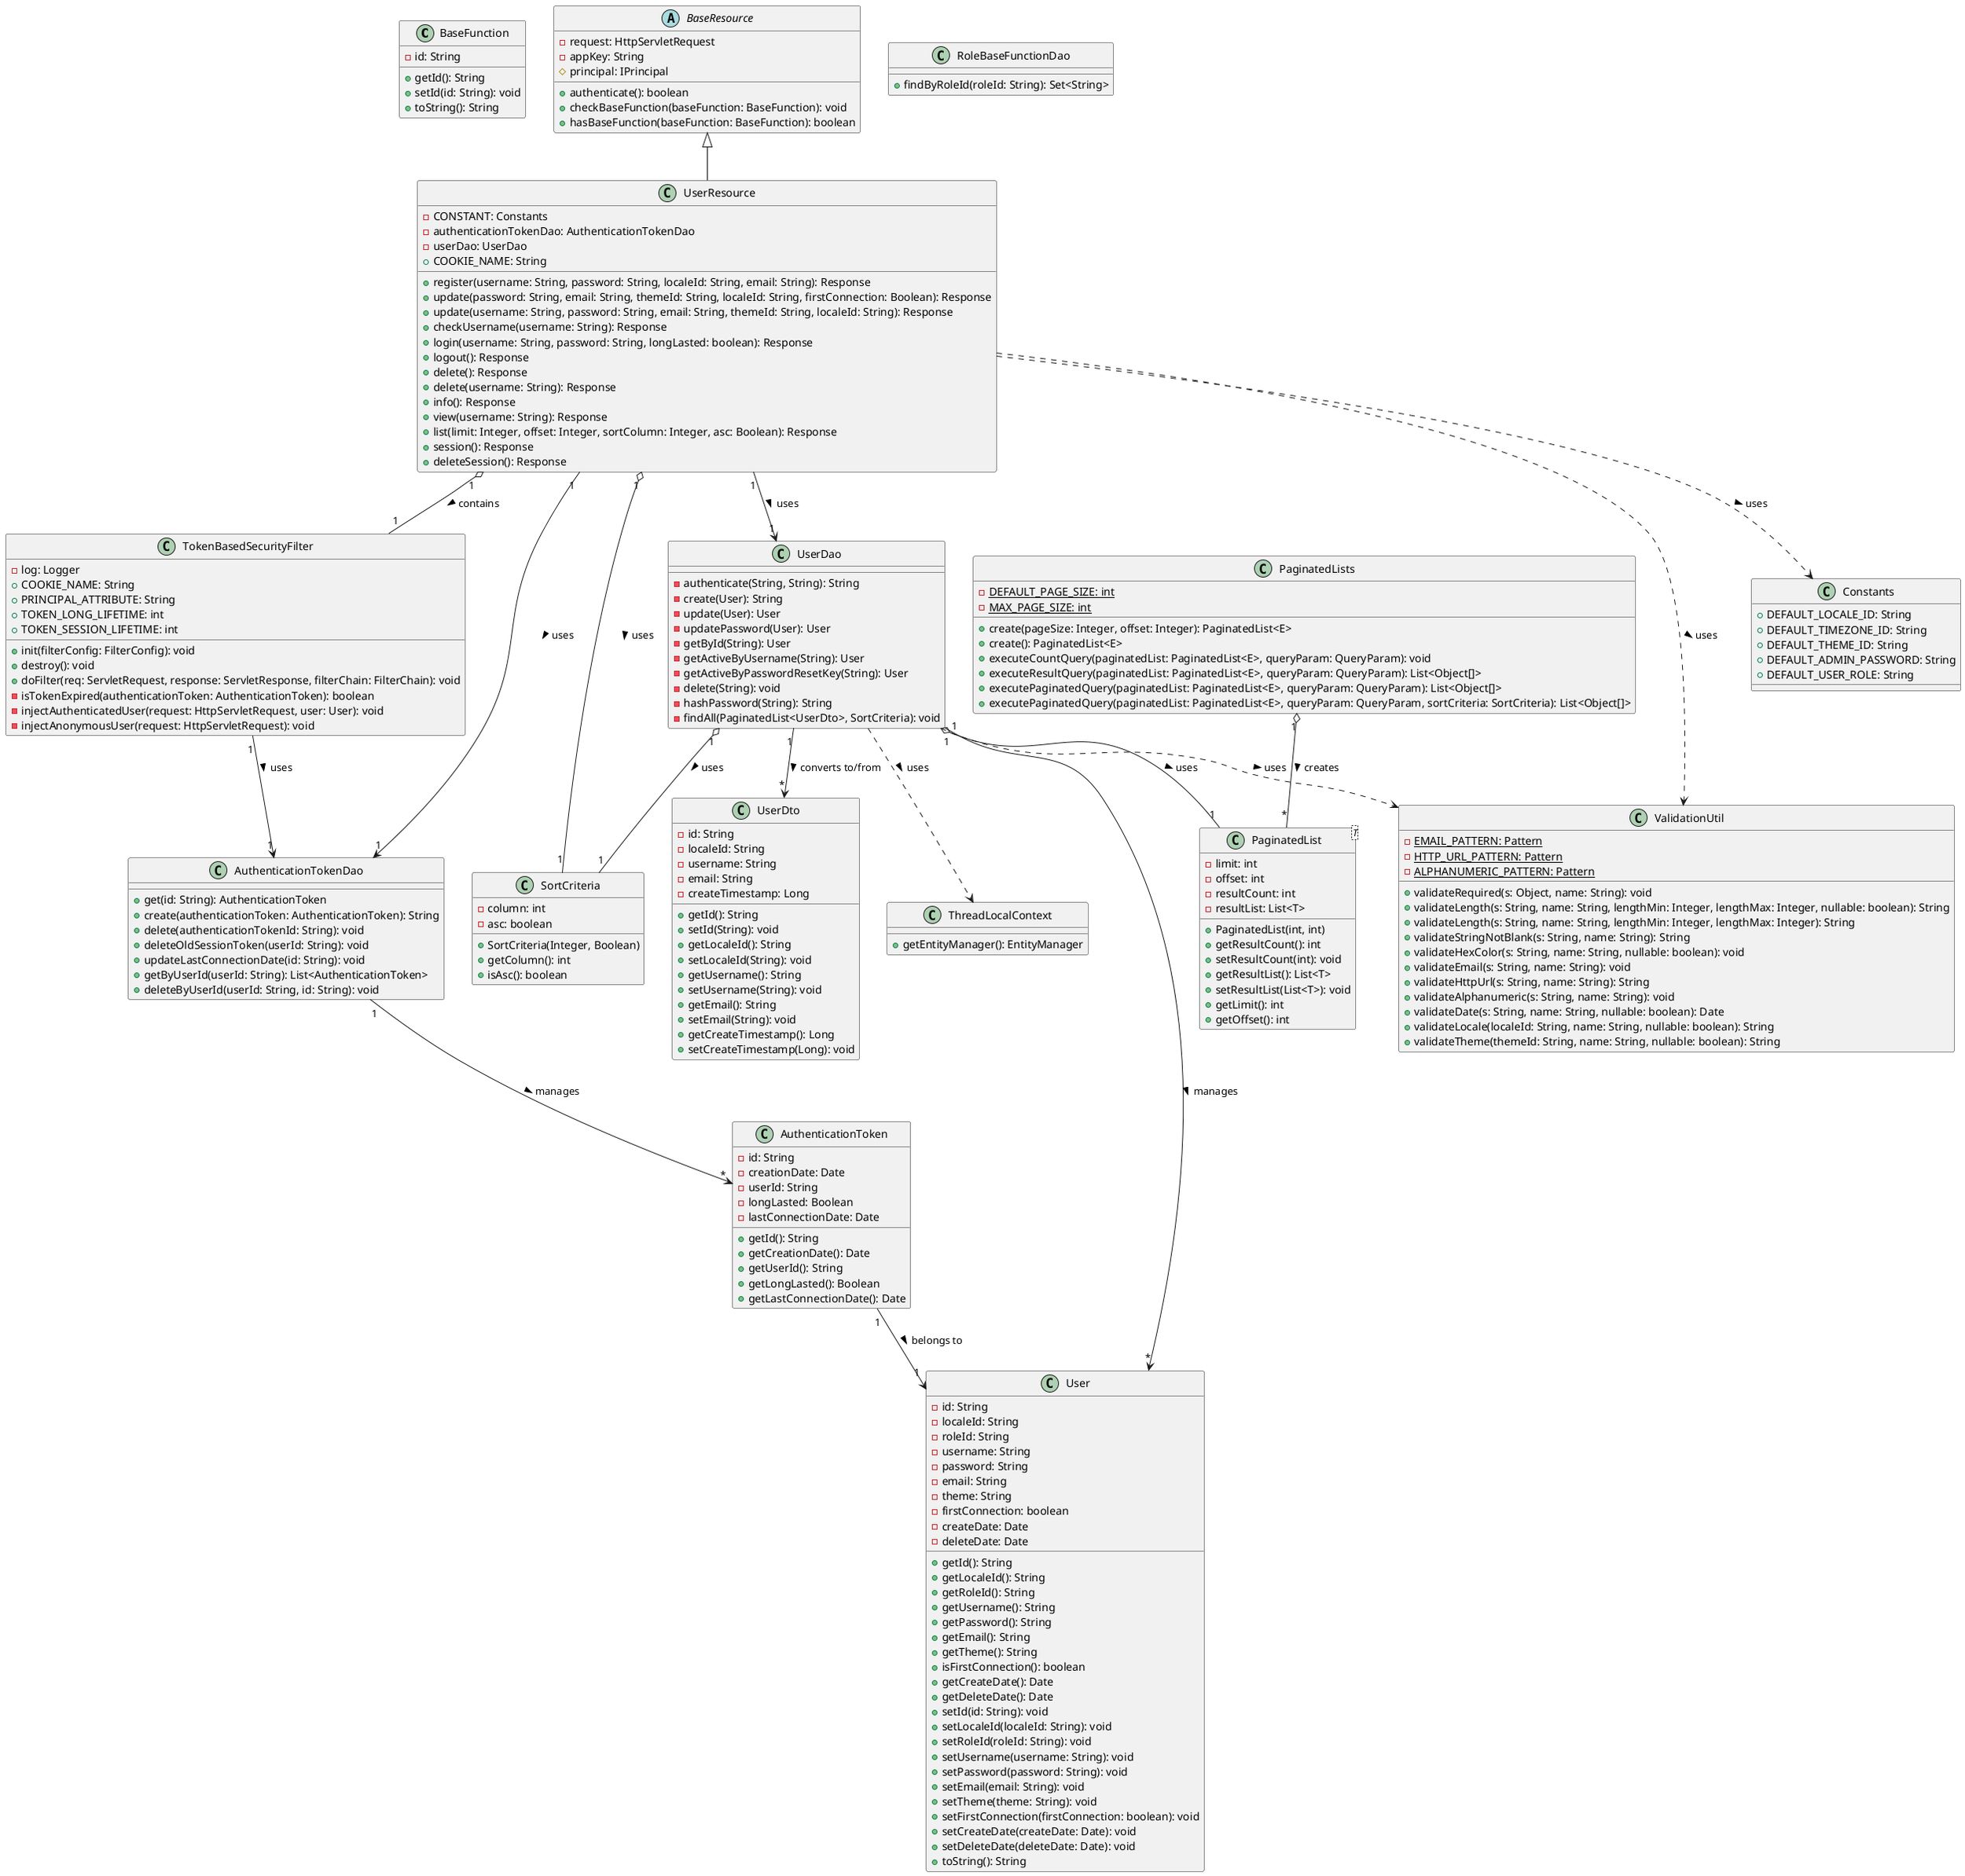 @startuml User

class BaseFunction {
    - id: String
    + getId(): String
    + setId(id: String): void
    + toString(): String
}

abstract class BaseResource {
    - request: HttpServletRequest
    - appKey: String
    # principal: IPrincipal
    + authenticate(): boolean
    + checkBaseFunction(baseFunction: BaseFunction): void
    + hasBaseFunction(baseFunction: BaseFunction): boolean
}

class User {
  - id: String
  - localeId: String
  - roleId: String
  - username: String
  - password: String
  - email: String
  - theme: String
  - firstConnection: boolean
  - createDate: Date
  - deleteDate: Date
  + getId(): String
  + getLocaleId(): String
  + getRoleId(): String
  + getUsername(): String
  + getPassword(): String
  + getEmail(): String
  + getTheme(): String
  + isFirstConnection(): boolean
  + getCreateDate(): Date
  + getDeleteDate(): Date
  + setId(id: String): void
  + setLocaleId(localeId: String): void
  + setRoleId(roleId: String): void
  + setUsername(username: String): void
  + setPassword(password: String): void
  + setEmail(email: String): void
  + setTheme(theme: String): void
  + setFirstConnection(firstConnection: boolean): void
  + setCreateDate(createDate: Date): void
  + setDeleteDate(deleteDate: Date): void
  + toString(): String
}

class UserDao {
  - authenticate(String, String): String
  - create(User): String
  - update(User): User
  - updatePassword(User): User
  - getById(String): User
  - getActiveByUsername(String): User
  - getActiveByPasswordResetKey(String): User
  - delete(String): void
  - hashPassword(String): String
  - findAll(PaginatedList<UserDto>, SortCriteria): void
}

class UserDto {
  - id: String
  - localeId: String
  - username: String
  - email: String
  - createTimestamp: Long

  + getId(): String
  + setId(String): void
  + getLocaleId(): String
  + setLocaleId(String): void
  + getUsername(): String
  + setUsername(String): void
  + getEmail(): String
  + setEmail(String): void
  + getCreateTimestamp(): Long
  + setCreateTimestamp(Long): void
}

class AuthenticationTokenDao {
    +get(id: String): AuthenticationToken
    +create(authenticationToken: AuthenticationToken): String
    +delete(authenticationTokenId: String): void
    +deleteOldSessionToken(userId: String): void
    +updateLastConnectionDate(id: String): void
    +getByUserId(userId: String): List<AuthenticationToken>
    +deleteByUserId(userId: String, id: String): void
}

class AuthenticationToken {
    -id: String
    -creationDate: Date
    -userId: String
    -longLasted: Boolean
    -lastConnectionDate: Date
    +getId(): String
    +getCreationDate(): Date
    +getUserId(): String
    +getLongLasted(): Boolean
    +getLastConnectionDate(): Date
}

class RoleBaseFunctionDao {
    +findByRoleId(roleId: String): Set<String>
}

class ThreadLocalContext {
    +getEntityManager(): EntityManager
}

class ValidationUtil {
  {static} -EMAIL_PATTERN: Pattern
  {static} -HTTP_URL_PATTERN: Pattern
  {static} -ALPHANUMERIC_PATTERN: Pattern
  + validateRequired(s: Object, name: String): void
  + validateLength(s: String, name: String, lengthMin: Integer, lengthMax: Integer, nullable: boolean): String
  + validateLength(s: String, name: String, lengthMin: Integer, lengthMax: Integer): String
  + validateStringNotBlank(s: String, name: String): String
  + validateHexColor(s: String, name: String, nullable: boolean): void
  + validateEmail(s: String, name: String): void
  + validateHttpUrl(s: String, name: String): String
  + validateAlphanumeric(s: String, name: String): void
  + validateDate(s: String, name: String, nullable: boolean): Date
  + validateLocale(localeId: String, name: String, nullable: boolean): String
  + validateTheme(themeId: String, name: String, nullable: boolean): String
}

class TokenBasedSecurityFilter {
    -log: Logger
    +COOKIE_NAME: String
    +PRINCIPAL_ATTRIBUTE: String
    +TOKEN_LONG_LIFETIME: int
    +TOKEN_SESSION_LIFETIME: int
    +init(filterConfig: FilterConfig): void
    +destroy(): void
    +doFilter(req: ServletRequest, response: ServletResponse, filterChain: FilterChain): void
    -isTokenExpired(authenticationToken: AuthenticationToken): boolean
    -injectAuthenticatedUser(request: HttpServletRequest, user: User): void
    -injectAnonymousUser(request: HttpServletRequest): void
}

class SortCriteria {
  - column: int
  - asc: boolean

  + SortCriteria(Integer, Boolean)
  + getColumn(): int
  + isAsc(): boolean
}

class PaginatedList<T> {
  - limit: int
  - offset: int
  - resultCount: int
  - resultList: List<T>

  + PaginatedList(int, int)
  + getResultCount(): int
  + setResultCount(int): void
  + getResultList(): List<T>
  + setResultList(List<T>): void
  + getLimit(): int
  + getOffset(): int
}

class PaginatedLists {
    {static} -DEFAULT_PAGE_SIZE: int
    {static} -MAX_PAGE_SIZE: int
    + create(pageSize: Integer, offset: Integer): PaginatedList<E>
    + create(): PaginatedList<E>
    + executeCountQuery(paginatedList: PaginatedList<E>, queryParam: QueryParam): void
    + executeResultQuery(paginatedList: PaginatedList<E>, queryParam: QueryParam): List<Object[]>
    + executePaginatedQuery(paginatedList: PaginatedList<E>, queryParam: QueryParam): List<Object[]>
    + executePaginatedQuery(paginatedList: PaginatedList<E>, queryParam: QueryParam, sortCriteria: SortCriteria): List<Object[]>
}

class UserResource {
    -CONSTANT: Constants
    -authenticationTokenDao: AuthenticationTokenDao
    -userDao: UserDao
    +COOKIE_NAME: String
    +register(username: String, password: String, localeId: String, email: String): Response
    +update(password: String, email: String, themeId: String, localeId: String, firstConnection: Boolean): Response
    +update(username: String, password: String, email: String, themeId: String, localeId: String): Response
    +checkUsername(username: String): Response
    +login(username: String, password: String, longLasted: boolean): Response
    +logout(): Response
    +delete(): Response
    +delete(username: String): Response
    +info(): Response
    +view(username: String): Response
    +list(limit: Integer, offset: Integer, sortColumn: Integer, asc: Boolean): Response
    +session(): Response
    +deleteSession(): Response
}

class Constants {
    +DEFAULT_LOCALE_ID: String
    +DEFAULT_TIMEZONE_ID: String
    +DEFAULT_THEME_ID: String
    +DEFAULT_ADMIN_PASSWORD: String
    +DEFAULT_USER_ROLE: String
}

' Inheritance
BaseResource <|-- UserResource

' Associations
UserResource "1" --> "1" UserDao : uses >
UserResource "1" --> "1" AuthenticationTokenDao : uses >
UserDao "1" --> "*" User : manages >
AuthenticationTokenDao "1" --> "*" AuthenticationToken : manages >
AuthenticationToken "1" --> "1" User : belongs to >
UserDao "1" --> "*" UserDto : converts to/from >
UserResource ..> Constants : uses >
UserDao ..> ThreadLocalContext : uses >
UserDao ..> ValidationUtil : uses >
UserResource ..> ValidationUtil : uses >
TokenBasedSecurityFilter "1" --> "1" AuthenticationTokenDao : uses >

' Aggregations and Compositions
UserResource "1" o-- "1" TokenBasedSecurityFilter : contains >
PaginatedLists "1" o-- "*" PaginatedList : creates >
UserResource "1" o-- "1" SortCriteria : uses >
UserDao "1" o-- "1" SortCriteria : uses >
UserDao "1" o-- "1" PaginatedList : uses >

@enduml